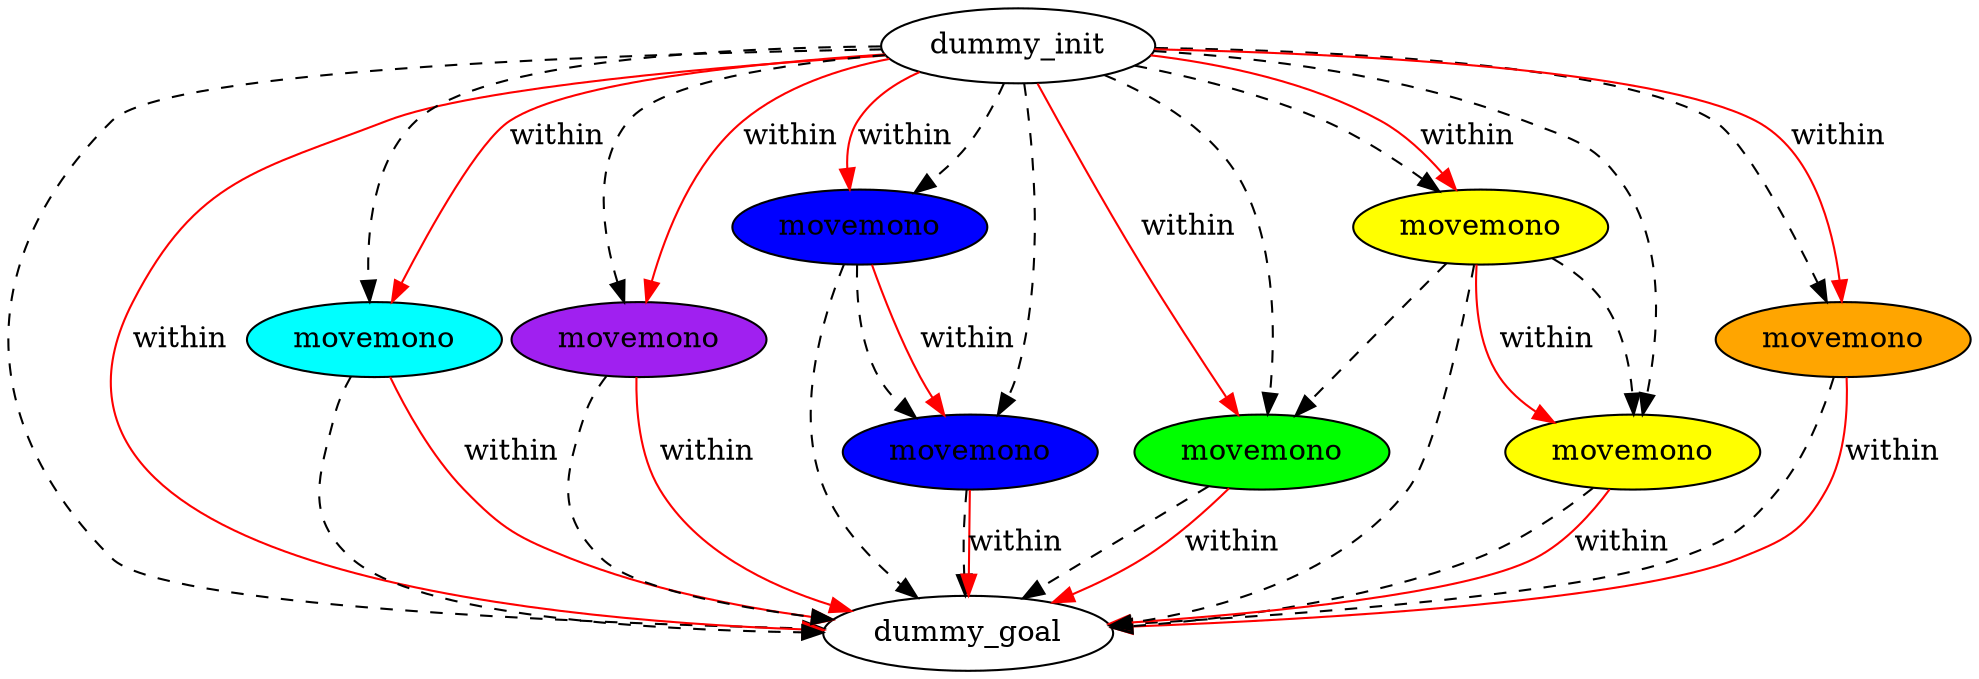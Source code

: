 digraph {
	"52603825-c866-2dea-5542-3eb0f0bedd58" [label=dummy_init fillcolor=white style=filled]
	"e678a8fd-8163-9aa7-79b9-c19e875f51ae" [label=dummy_goal fillcolor=white style=filled]
	"edbbeced-35c7-d7ce-7003-3b53c65ff6f9" [label=movemono fillcolor=cyan style=filled]
	"2f78b42c-4418-ad8f-927e-92330daa58b9" [label=movemono fillcolor=purple style=filled]
	"6f88c259-c028-339e-b8f9-517ccabfb292" [label=movemono fillcolor=blue style=filled]
	"52a2d702-0e03-1e65-e32f-daf986cc3816" [label=movemono fillcolor=blue style=filled]
	"543a61c7-8fc3-4437-6fb6-2ac97369f326" [label=movemono fillcolor=green style=filled]
	"4e544c0b-1d88-e434-ff34-46477991fb2b" [label=movemono fillcolor=orange style=filled]
	"005657d4-f32e-5da4-8eae-bd2598e6bdd5" [label=movemono fillcolor=yellow style=filled]
	"d05b8076-fd05-676e-636b-91fff368bdd6" [label=movemono fillcolor=yellow style=filled]
	"d05b8076-fd05-676e-636b-91fff368bdd6" -> "543a61c7-8fc3-4437-6fb6-2ac97369f326" [color=black style=dashed]
	"6f88c259-c028-339e-b8f9-517ccabfb292" -> "e678a8fd-8163-9aa7-79b9-c19e875f51ae" [color=black style=dashed]
	"d05b8076-fd05-676e-636b-91fff368bdd6" -> "005657d4-f32e-5da4-8eae-bd2598e6bdd5" [color=black style=dashed]
	"edbbeced-35c7-d7ce-7003-3b53c65ff6f9" -> "e678a8fd-8163-9aa7-79b9-c19e875f51ae" [color=black style=dashed]
	"52603825-c866-2dea-5542-3eb0f0bedd58" -> "edbbeced-35c7-d7ce-7003-3b53c65ff6f9" [color=black style=dashed]
	"52603825-c866-2dea-5542-3eb0f0bedd58" -> "e678a8fd-8163-9aa7-79b9-c19e875f51ae" [color=black style=dashed]
	"52603825-c866-2dea-5542-3eb0f0bedd58" -> "6f88c259-c028-339e-b8f9-517ccabfb292" [color=black style=dashed]
	"2f78b42c-4418-ad8f-927e-92330daa58b9" -> "e678a8fd-8163-9aa7-79b9-c19e875f51ae" [color=black style=dashed]
	"52603825-c866-2dea-5542-3eb0f0bedd58" -> "52a2d702-0e03-1e65-e32f-daf986cc3816" [color=black style=dashed]
	"52a2d702-0e03-1e65-e32f-daf986cc3816" -> "e678a8fd-8163-9aa7-79b9-c19e875f51ae" [color=black style=dashed]
	"52a2d702-0e03-1e65-e32f-daf986cc3816" -> "6f88c259-c028-339e-b8f9-517ccabfb292" [color=black style=dashed]
	"52603825-c866-2dea-5542-3eb0f0bedd58" -> "2f78b42c-4418-ad8f-927e-92330daa58b9" [color=black style=dashed]
	"52603825-c866-2dea-5542-3eb0f0bedd58" -> "543a61c7-8fc3-4437-6fb6-2ac97369f326" [color=black style=dashed]
	"52603825-c866-2dea-5542-3eb0f0bedd58" -> "d05b8076-fd05-676e-636b-91fff368bdd6" [color=black style=dashed]
	"4e544c0b-1d88-e434-ff34-46477991fb2b" -> "e678a8fd-8163-9aa7-79b9-c19e875f51ae" [color=black style=dashed]
	"52603825-c866-2dea-5542-3eb0f0bedd58" -> "005657d4-f32e-5da4-8eae-bd2598e6bdd5" [color=black style=dashed]
	"52603825-c866-2dea-5542-3eb0f0bedd58" -> "4e544c0b-1d88-e434-ff34-46477991fb2b" [color=black style=dashed]
	"005657d4-f32e-5da4-8eae-bd2598e6bdd5" -> "e678a8fd-8163-9aa7-79b9-c19e875f51ae" [color=black style=dashed]
	"d05b8076-fd05-676e-636b-91fff368bdd6" -> "e678a8fd-8163-9aa7-79b9-c19e875f51ae" [color=black style=dashed]
	"543a61c7-8fc3-4437-6fb6-2ac97369f326" -> "e678a8fd-8163-9aa7-79b9-c19e875f51ae" [color=black style=dashed]
	"2f78b42c-4418-ad8f-927e-92330daa58b9" -> "e678a8fd-8163-9aa7-79b9-c19e875f51ae" [label=within color=red]
	"d05b8076-fd05-676e-636b-91fff368bdd6" -> "005657d4-f32e-5da4-8eae-bd2598e6bdd5" [label=within color=red]
	"4e544c0b-1d88-e434-ff34-46477991fb2b" -> "e678a8fd-8163-9aa7-79b9-c19e875f51ae" [label=within color=red]
	"52603825-c866-2dea-5542-3eb0f0bedd58" -> "2f78b42c-4418-ad8f-927e-92330daa58b9" [label=within color=red]
	"52603825-c866-2dea-5542-3eb0f0bedd58" -> "52a2d702-0e03-1e65-e32f-daf986cc3816" [label=within color=red]
	"52603825-c866-2dea-5542-3eb0f0bedd58" -> "543a61c7-8fc3-4437-6fb6-2ac97369f326" [label=within color=red]
	"52603825-c866-2dea-5542-3eb0f0bedd58" -> "e678a8fd-8163-9aa7-79b9-c19e875f51ae" [label=within color=red]
	"6f88c259-c028-339e-b8f9-517ccabfb292" -> "e678a8fd-8163-9aa7-79b9-c19e875f51ae" [label=within color=red]
	"543a61c7-8fc3-4437-6fb6-2ac97369f326" -> "e678a8fd-8163-9aa7-79b9-c19e875f51ae" [label=within color=red]
	"52603825-c866-2dea-5542-3eb0f0bedd58" -> "4e544c0b-1d88-e434-ff34-46477991fb2b" [label=within color=red]
	"005657d4-f32e-5da4-8eae-bd2598e6bdd5" -> "e678a8fd-8163-9aa7-79b9-c19e875f51ae" [label=within color=red]
	"52603825-c866-2dea-5542-3eb0f0bedd58" -> "d05b8076-fd05-676e-636b-91fff368bdd6" [label=within color=red]
	"52a2d702-0e03-1e65-e32f-daf986cc3816" -> "6f88c259-c028-339e-b8f9-517ccabfb292" [label=within color=red]
	"52603825-c866-2dea-5542-3eb0f0bedd58" -> "edbbeced-35c7-d7ce-7003-3b53c65ff6f9" [label=within color=red]
	"edbbeced-35c7-d7ce-7003-3b53c65ff6f9" -> "e678a8fd-8163-9aa7-79b9-c19e875f51ae" [label=within color=red]
}
